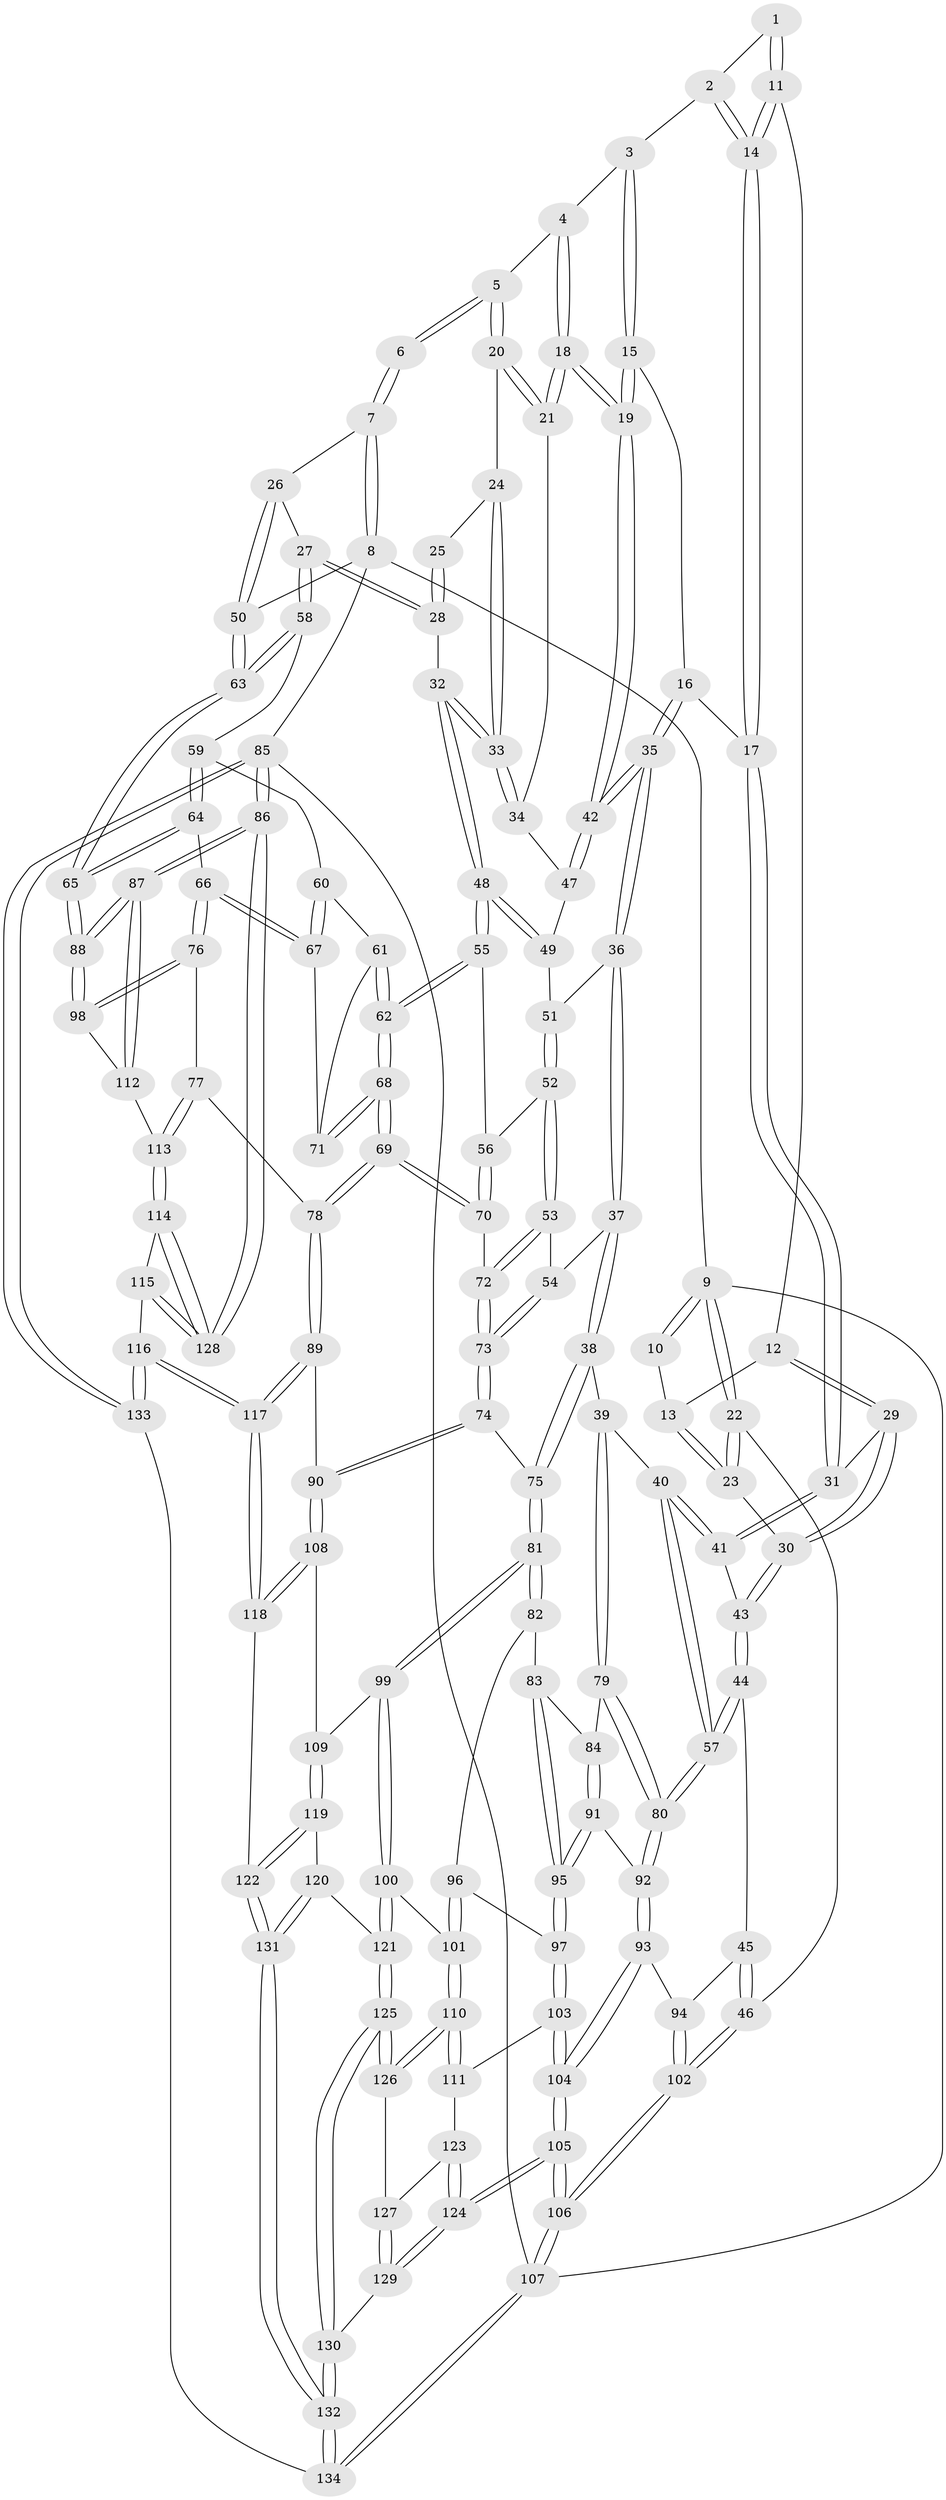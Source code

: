 // coarse degree distribution, {3: 0.1282051282051282, 4: 0.46153846153846156, 5: 0.34615384615384615, 6: 0.05128205128205128, 7: 0.01282051282051282}
// Generated by graph-tools (version 1.1) at 2025/24/03/03/25 07:24:37]
// undirected, 134 vertices, 332 edges
graph export_dot {
graph [start="1"]
  node [color=gray90,style=filled];
  1 [pos="+0.2681697014656114+0"];
  2 [pos="+0.27357581673602044+0"];
  3 [pos="+0.4114686128959222+0"];
  4 [pos="+0.5167814380025958+0"];
  5 [pos="+0.5472542633130475+0"];
  6 [pos="+0.9160617043016562+0"];
  7 [pos="+1+0"];
  8 [pos="+1+0"];
  9 [pos="+0+0"];
  10 [pos="+0.21663319314136012+0"];
  11 [pos="+0.20697901439301014+0.06927401060966346"];
  12 [pos="+0.17489631972825126+0.10921712488840954"];
  13 [pos="+0.10759828666483796+0.06323794103421189"];
  14 [pos="+0.29522700322895395+0.13585304578199878"];
  15 [pos="+0.39995598402617255+0"];
  16 [pos="+0.3496426563031783+0.16869576842229875"];
  17 [pos="+0.30265336268700177+0.16267456335541086"];
  18 [pos="+0.4939682383363557+0.17944631712112163"];
  19 [pos="+0.4740900458792817+0.202776762496751"];
  20 [pos="+0.6071868695829427+0.1131869692499775"];
  21 [pos="+0.5886728850147798+0.13807123961826134"];
  22 [pos="+0+0.13714134746369416"];
  23 [pos="+0+0.1450860913579035"];
  24 [pos="+0.6808998199805661+0.10996007464591463"];
  25 [pos="+0.747885778641214+0.0450945308971571"];
  26 [pos="+0.8410172760439745+0.21828674227959896"];
  27 [pos="+0.7875871232218399+0.28309724314744367"];
  28 [pos="+0.7845639690068125+0.28279642165992896"];
  29 [pos="+0.18246005732477746+0.14242751001666556"];
  30 [pos="+0.10262276149560082+0.20300536180767337"];
  31 [pos="+0.2768695179741479+0.17767921515075824"];
  32 [pos="+0.7595758339914362+0.2862188418573253"];
  33 [pos="+0.7117735075685173+0.24115372233346025"];
  34 [pos="+0.6645909960810346+0.22287927329121474"];
  35 [pos="+0.4507176319822614+0.22471402083108466"];
  36 [pos="+0.4496591729935627+0.23323209842575932"];
  37 [pos="+0.37403602541181835+0.37682500678283"];
  38 [pos="+0.35722814524158675+0.3871852254773075"];
  39 [pos="+0.330815763713195+0.39587572342745103"];
  40 [pos="+0.26802841223528484+0.37191841220938127"];
  41 [pos="+0.21465043658611116+0.30490762884401024"];
  42 [pos="+0.47018190522534087+0.20929639471075615"];
  43 [pos="+0.1487898916282876+0.2928063232860432"];
  44 [pos="+0+0.4262776271293643"];
  45 [pos="+0+0.42392597308750496"];
  46 [pos="+0+0.4009819771350959"];
  47 [pos="+0.5659966975415434+0.2422961331447478"];
  48 [pos="+0.7432648769428458+0.300793974630686"];
  49 [pos="+0.6055912296214341+0.2942697433725007"];
  50 [pos="+1+0.2144647369318261"];
  51 [pos="+0.5584221645653006+0.3502037625662732"];
  52 [pos="+0.5759375436498276+0.40786181512981134"];
  53 [pos="+0.557159251366721+0.4314088015589572"];
  54 [pos="+0.42123242808173844+0.39699824222044067"];
  55 [pos="+0.6892802258915058+0.37983227958514487"];
  56 [pos="+0.6694384991699769+0.3897258180847829"];
  57 [pos="+0.11262235311316869+0.5075775440968067"];
  58 [pos="+0.825001526910426+0.3163430695824176"];
  59 [pos="+0.8261899458806136+0.36568103059050466"];
  60 [pos="+0.8104756644405909+0.4091482108732472"];
  61 [pos="+0.7836166531171543+0.45264949872935456"];
  62 [pos="+0.73621758300056+0.4746458254230924"];
  63 [pos="+1+0.40499388416937465"];
  64 [pos="+0.9011557581167451+0.5447319392795852"];
  65 [pos="+1+0.4628149869977657"];
  66 [pos="+0.8948177757426349+0.548833321357132"];
  67 [pos="+0.8227911247515274+0.4833409438620226"];
  68 [pos="+0.7346330708717078+0.5173285509973876"];
  69 [pos="+0.7206441763096597+0.6054323684098646"];
  70 [pos="+0.6574972462961111+0.5181954067096177"];
  71 [pos="+0.8057544828894287+0.47669445963464824"];
  72 [pos="+0.556710638208237+0.46495058509082865"];
  73 [pos="+0.5100577447182033+0.5638750124666568"];
  74 [pos="+0.5032666333751304+0.5853236288184889"];
  75 [pos="+0.48287305738283665+0.5927047539538374"];
  76 [pos="+0.8716528477639748+0.5721871436506558"];
  77 [pos="+0.7551322007152106+0.6334671999834586"];
  78 [pos="+0.7255006686007427+0.6291972100669421"];
  79 [pos="+0.3167187314578788+0.4832962253059719"];
  80 [pos="+0.12484942596805275+0.5308470203517883"];
  81 [pos="+0.4793037621026337+0.5952102589934625"];
  82 [pos="+0.32493891393635593+0.5488380822623272"];
  83 [pos="+0.3248803739482423+0.548755731105557"];
  84 [pos="+0.317971472708112+0.5046135788891468"];
  85 [pos="+1+1"];
  86 [pos="+1+1"];
  87 [pos="+1+1"];
  88 [pos="+1+0.6567229935408794"];
  89 [pos="+0.7175093761468969+0.6338764843186466"];
  90 [pos="+0.6455925058394846+0.6503429529114307"];
  91 [pos="+0.13578607991394948+0.5631728141267822"];
  92 [pos="+0.13544875458545122+0.5627852605769849"];
  93 [pos="+0.04201061456521397+0.635392226928633"];
  94 [pos="+0.02842681887082166+0.6303286023791203"];
  95 [pos="+0.1639973289237708+0.6005286926943677"];
  96 [pos="+0.31583671180481626+0.6148764810175075"];
  97 [pos="+0.18182561814046813+0.6615574132160329"];
  98 [pos="+0.9551156254502072+0.7190496775051755"];
  99 [pos="+0.4457081504421404+0.6636227922814923"];
  100 [pos="+0.39602703187670946+0.7309945720470098"];
  101 [pos="+0.3623676410512939+0.7312070170780659"];
  102 [pos="+0+0.626520002700217"];
  103 [pos="+0.18345967232922747+0.7054475900508353"];
  104 [pos="+0.03902607444603569+0.7887567366195729"];
  105 [pos="+0+1"];
  106 [pos="+0+1"];
  107 [pos="+0+1"];
  108 [pos="+0.5865049838801334+0.7550720582661843"];
  109 [pos="+0.5841546467434062+0.7557752099732256"];
  110 [pos="+0.2996795251206643+0.758985206224827"];
  111 [pos="+0.22775046426689097+0.7355108208879985"];
  112 [pos="+0.88444810295452+0.7788454842928796"];
  113 [pos="+0.8603333740811953+0.7811582514154698"];
  114 [pos="+0.833473744453508+0.8274884859595868"];
  115 [pos="+0.7612551079895951+0.8925702738579137"];
  116 [pos="+0.7054369962803447+0.9051054919413634"];
  117 [pos="+0.7009508139606975+0.9003902388423141"];
  118 [pos="+0.6638489257622989+0.882234602390532"];
  119 [pos="+0.4744613629628686+0.8157351685800122"];
  120 [pos="+0.4693291557789999+0.8168944682709125"];
  121 [pos="+0.4570443051132597+0.8069652839175266"];
  122 [pos="+0.618972382439572+0.8860687653310886"];
  123 [pos="+0.19908209230570267+0.8205698330181439"];
  124 [pos="+0+1"];
  125 [pos="+0.3264471898841384+0.8952984693167765"];
  126 [pos="+0.2964490124123772+0.8173989767680667"];
  127 [pos="+0.2272598044963727+0.8709198004537307"];
  128 [pos="+1+1"];
  129 [pos="+0.19030902711687483+0.9369199138240041"];
  130 [pos="+0.32899278396882276+0.9441374982478926"];
  131 [pos="+0.4666063404560082+0.9605430958002671"];
  132 [pos="+0.43030069384048675+1"];
  133 [pos="+0.6350560014035765+1"];
  134 [pos="+0.4508306541629177+1"];
  1 -- 2;
  1 -- 11;
  1 -- 11;
  2 -- 3;
  2 -- 14;
  2 -- 14;
  3 -- 4;
  3 -- 15;
  3 -- 15;
  4 -- 5;
  4 -- 18;
  4 -- 18;
  5 -- 6;
  5 -- 6;
  5 -- 20;
  5 -- 20;
  6 -- 7;
  6 -- 7;
  7 -- 8;
  7 -- 8;
  7 -- 26;
  8 -- 9;
  8 -- 50;
  8 -- 85;
  9 -- 10;
  9 -- 10;
  9 -- 22;
  9 -- 22;
  9 -- 107;
  10 -- 13;
  11 -- 12;
  11 -- 14;
  11 -- 14;
  12 -- 13;
  12 -- 29;
  12 -- 29;
  13 -- 23;
  13 -- 23;
  14 -- 17;
  14 -- 17;
  15 -- 16;
  15 -- 19;
  15 -- 19;
  16 -- 17;
  16 -- 35;
  16 -- 35;
  17 -- 31;
  17 -- 31;
  18 -- 19;
  18 -- 19;
  18 -- 21;
  18 -- 21;
  19 -- 42;
  19 -- 42;
  20 -- 21;
  20 -- 21;
  20 -- 24;
  21 -- 34;
  22 -- 23;
  22 -- 23;
  22 -- 46;
  23 -- 30;
  24 -- 25;
  24 -- 33;
  24 -- 33;
  25 -- 28;
  25 -- 28;
  26 -- 27;
  26 -- 50;
  26 -- 50;
  27 -- 28;
  27 -- 28;
  27 -- 58;
  27 -- 58;
  28 -- 32;
  29 -- 30;
  29 -- 30;
  29 -- 31;
  30 -- 43;
  30 -- 43;
  31 -- 41;
  31 -- 41;
  32 -- 33;
  32 -- 33;
  32 -- 48;
  32 -- 48;
  33 -- 34;
  33 -- 34;
  34 -- 47;
  35 -- 36;
  35 -- 36;
  35 -- 42;
  35 -- 42;
  36 -- 37;
  36 -- 37;
  36 -- 51;
  37 -- 38;
  37 -- 38;
  37 -- 54;
  38 -- 39;
  38 -- 75;
  38 -- 75;
  39 -- 40;
  39 -- 79;
  39 -- 79;
  40 -- 41;
  40 -- 41;
  40 -- 57;
  40 -- 57;
  41 -- 43;
  42 -- 47;
  42 -- 47;
  43 -- 44;
  43 -- 44;
  44 -- 45;
  44 -- 57;
  44 -- 57;
  45 -- 46;
  45 -- 46;
  45 -- 94;
  46 -- 102;
  46 -- 102;
  47 -- 49;
  48 -- 49;
  48 -- 49;
  48 -- 55;
  48 -- 55;
  49 -- 51;
  50 -- 63;
  50 -- 63;
  51 -- 52;
  51 -- 52;
  52 -- 53;
  52 -- 53;
  52 -- 56;
  53 -- 54;
  53 -- 72;
  53 -- 72;
  54 -- 73;
  54 -- 73;
  55 -- 56;
  55 -- 62;
  55 -- 62;
  56 -- 70;
  56 -- 70;
  57 -- 80;
  57 -- 80;
  58 -- 59;
  58 -- 63;
  58 -- 63;
  59 -- 60;
  59 -- 64;
  59 -- 64;
  60 -- 61;
  60 -- 67;
  60 -- 67;
  61 -- 62;
  61 -- 62;
  61 -- 71;
  62 -- 68;
  62 -- 68;
  63 -- 65;
  63 -- 65;
  64 -- 65;
  64 -- 65;
  64 -- 66;
  65 -- 88;
  65 -- 88;
  66 -- 67;
  66 -- 67;
  66 -- 76;
  66 -- 76;
  67 -- 71;
  68 -- 69;
  68 -- 69;
  68 -- 71;
  68 -- 71;
  69 -- 70;
  69 -- 70;
  69 -- 78;
  69 -- 78;
  70 -- 72;
  72 -- 73;
  72 -- 73;
  73 -- 74;
  73 -- 74;
  74 -- 75;
  74 -- 90;
  74 -- 90;
  75 -- 81;
  75 -- 81;
  76 -- 77;
  76 -- 98;
  76 -- 98;
  77 -- 78;
  77 -- 113;
  77 -- 113;
  78 -- 89;
  78 -- 89;
  79 -- 80;
  79 -- 80;
  79 -- 84;
  80 -- 92;
  80 -- 92;
  81 -- 82;
  81 -- 82;
  81 -- 99;
  81 -- 99;
  82 -- 83;
  82 -- 96;
  83 -- 84;
  83 -- 95;
  83 -- 95;
  84 -- 91;
  84 -- 91;
  85 -- 86;
  85 -- 86;
  85 -- 133;
  85 -- 133;
  85 -- 107;
  86 -- 87;
  86 -- 87;
  86 -- 128;
  86 -- 128;
  87 -- 88;
  87 -- 88;
  87 -- 112;
  87 -- 112;
  88 -- 98;
  88 -- 98;
  89 -- 90;
  89 -- 117;
  89 -- 117;
  90 -- 108;
  90 -- 108;
  91 -- 92;
  91 -- 95;
  91 -- 95;
  92 -- 93;
  92 -- 93;
  93 -- 94;
  93 -- 104;
  93 -- 104;
  94 -- 102;
  94 -- 102;
  95 -- 97;
  95 -- 97;
  96 -- 97;
  96 -- 101;
  96 -- 101;
  97 -- 103;
  97 -- 103;
  98 -- 112;
  99 -- 100;
  99 -- 100;
  99 -- 109;
  100 -- 101;
  100 -- 121;
  100 -- 121;
  101 -- 110;
  101 -- 110;
  102 -- 106;
  102 -- 106;
  103 -- 104;
  103 -- 104;
  103 -- 111;
  104 -- 105;
  104 -- 105;
  105 -- 106;
  105 -- 106;
  105 -- 124;
  105 -- 124;
  106 -- 107;
  106 -- 107;
  107 -- 134;
  107 -- 134;
  108 -- 109;
  108 -- 118;
  108 -- 118;
  109 -- 119;
  109 -- 119;
  110 -- 111;
  110 -- 111;
  110 -- 126;
  110 -- 126;
  111 -- 123;
  112 -- 113;
  113 -- 114;
  113 -- 114;
  114 -- 115;
  114 -- 128;
  114 -- 128;
  115 -- 116;
  115 -- 128;
  115 -- 128;
  116 -- 117;
  116 -- 117;
  116 -- 133;
  116 -- 133;
  117 -- 118;
  117 -- 118;
  118 -- 122;
  119 -- 120;
  119 -- 122;
  119 -- 122;
  120 -- 121;
  120 -- 131;
  120 -- 131;
  121 -- 125;
  121 -- 125;
  122 -- 131;
  122 -- 131;
  123 -- 124;
  123 -- 124;
  123 -- 127;
  124 -- 129;
  124 -- 129;
  125 -- 126;
  125 -- 126;
  125 -- 130;
  125 -- 130;
  126 -- 127;
  127 -- 129;
  127 -- 129;
  129 -- 130;
  130 -- 132;
  130 -- 132;
  131 -- 132;
  131 -- 132;
  132 -- 134;
  132 -- 134;
  133 -- 134;
}
